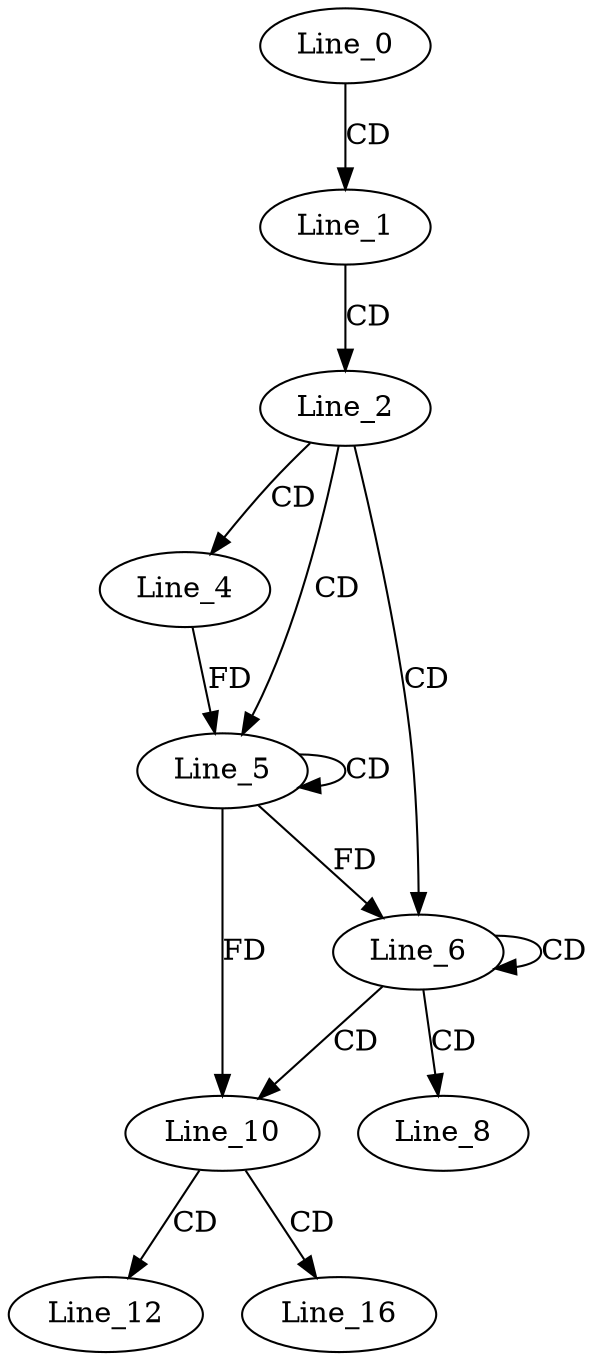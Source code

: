 digraph G {
  Line_0;
  Line_1;
  Line_2;
  Line_4;
  Line_5;
  Line_5;
  Line_6;
  Line_6;
  Line_6;
  Line_6;
  Line_6;
  Line_8;
  Line_10;
  Line_10;
  Line_10;
  Line_10;
  Line_10;
  Line_10;
  Line_10;
  Line_10;
  Line_10;
  Line_10;
  Line_10;
  Line_10;
  Line_10;
  Line_12;
  Line_16;
  Line_0 -> Line_1 [ label="CD" ];
  Line_1 -> Line_2 [ label="CD" ];
  Line_2 -> Line_4 [ label="CD" ];
  Line_2 -> Line_5 [ label="CD" ];
  Line_5 -> Line_5 [ label="CD" ];
  Line_4 -> Line_5 [ label="FD" ];
  Line_2 -> Line_6 [ label="CD" ];
  Line_6 -> Line_6 [ label="CD" ];
  Line_5 -> Line_6 [ label="FD" ];
  Line_6 -> Line_8 [ label="CD" ];
  Line_6 -> Line_10 [ label="CD" ];
  Line_5 -> Line_10 [ label="FD" ];
  Line_10 -> Line_12 [ label="CD" ];
  Line_10 -> Line_16 [ label="CD" ];
}

